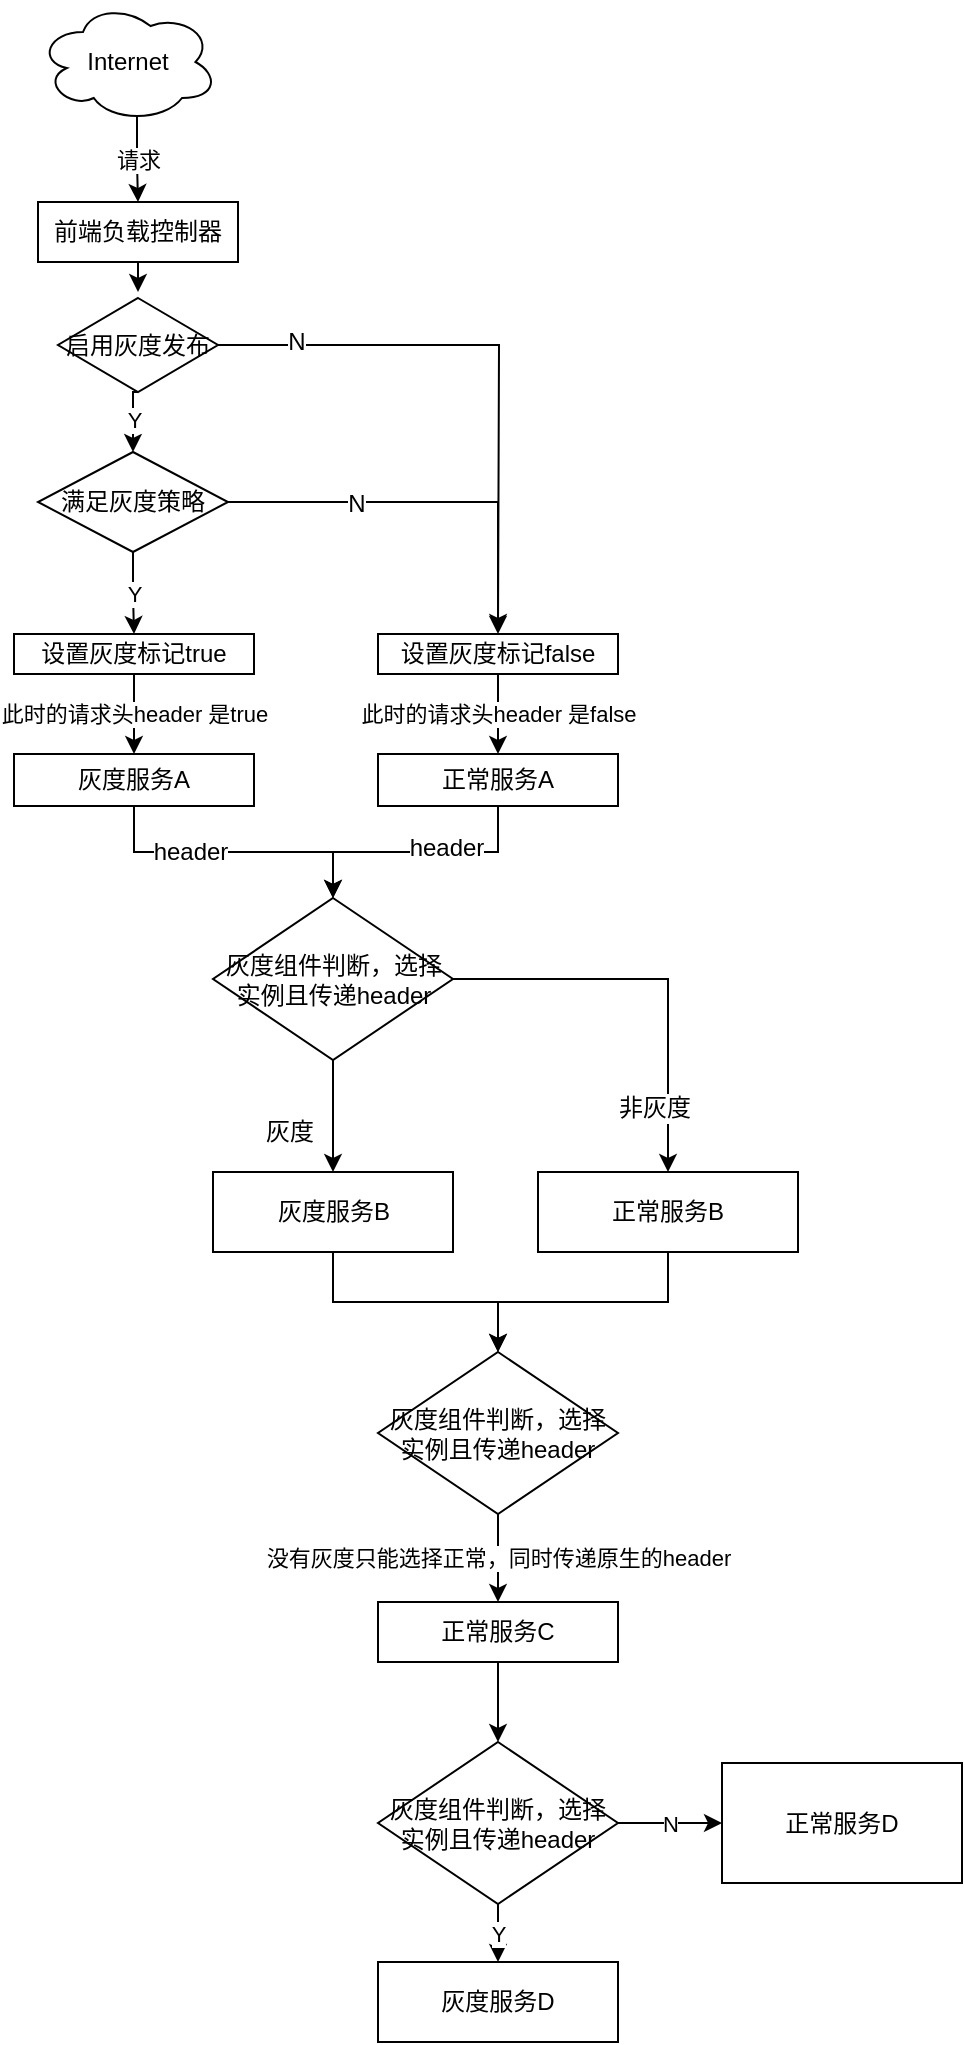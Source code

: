 <mxfile version="10.9.7" type="github"><diagram id="PW3vRd7wIlPMKiMxl5cH" name="灰度链路追踪"><mxGraphModel dx="920" dy="454" grid="1" gridSize="10" guides="1" tooltips="1" connect="1" arrows="1" fold="1" page="1" pageScale="1" pageWidth="827" pageHeight="1169" math="0" shadow="0"><root><mxCell id="0"/><mxCell id="1" parent="0"/><mxCell id="WG9_0DfUQobzKJ4EUdQA-99" value="" style="group" vertex="1" connectable="0" parent="1"><mxGeometry x="166" y="60" width="474" height="1020" as="geometry"/></mxCell><mxCell id="WG9_0DfUQobzKJ4EUdQA-22" style="edgeStyle=orthogonalEdgeStyle;rounded=0;orthogonalLoop=1;jettySize=auto;html=1;exitX=0.5;exitY=1;exitDx=0;exitDy=0;" edge="1" parent="WG9_0DfUQobzKJ4EUdQA-99" source="WG9_0DfUQobzKJ4EUdQA-5"><mxGeometry relative="1" as="geometry"><mxPoint x="62" y="145" as="targetPoint"/></mxGeometry></mxCell><mxCell id="WG9_0DfUQobzKJ4EUdQA-5" value="前端负载控制器" style="rounded=0;whiteSpace=wrap;html=1;" vertex="1" parent="WG9_0DfUQobzKJ4EUdQA-99"><mxGeometry x="12" y="100" width="100" height="30" as="geometry"/></mxCell><mxCell id="WG9_0DfUQobzKJ4EUdQA-7" value="请求" style="edgeStyle=orthogonalEdgeStyle;rounded=0;orthogonalLoop=1;jettySize=auto;html=1;exitX=0.55;exitY=0.95;exitDx=0;exitDy=0;exitPerimeter=0;entryX=0.5;entryY=0;entryDx=0;entryDy=0;" edge="1" parent="WG9_0DfUQobzKJ4EUdQA-99" source="WG9_0DfUQobzKJ4EUdQA-6" target="WG9_0DfUQobzKJ4EUdQA-5"><mxGeometry relative="1" as="geometry"/></mxCell><mxCell id="WG9_0DfUQobzKJ4EUdQA-6" value="Internet" style="ellipse;shape=cloud;whiteSpace=wrap;html=1;" vertex="1" parent="WG9_0DfUQobzKJ4EUdQA-99"><mxGeometry x="12" width="90" height="60" as="geometry"/></mxCell><mxCell id="WG9_0DfUQobzKJ4EUdQA-9" value="满足灰度策略" style="rhombus;whiteSpace=wrap;html=1;" vertex="1" parent="WG9_0DfUQobzKJ4EUdQA-99"><mxGeometry x="12" y="225" width="95" height="50" as="geometry"/></mxCell><mxCell id="WG9_0DfUQobzKJ4EUdQA-18" value="设置灰度标记true" style="rounded=0;whiteSpace=wrap;html=1;" vertex="1" parent="WG9_0DfUQobzKJ4EUdQA-99"><mxGeometry y="316" width="120" height="20" as="geometry"/></mxCell><mxCell id="WG9_0DfUQobzKJ4EUdQA-28" value="Y" style="edgeStyle=orthogonalEdgeStyle;rounded=0;orthogonalLoop=1;jettySize=auto;html=1;exitX=0.5;exitY=1;exitDx=0;exitDy=0;" edge="1" parent="WG9_0DfUQobzKJ4EUdQA-99" source="WG9_0DfUQobzKJ4EUdQA-9" target="WG9_0DfUQobzKJ4EUdQA-18"><mxGeometry relative="1" as="geometry"/></mxCell><mxCell id="WG9_0DfUQobzKJ4EUdQA-19" value="设置灰度标记false" style="rounded=0;whiteSpace=wrap;html=1;" vertex="1" parent="WG9_0DfUQobzKJ4EUdQA-99"><mxGeometry x="182" y="316" width="120" height="20" as="geometry"/></mxCell><mxCell id="WG9_0DfUQobzKJ4EUdQA-29" style="edgeStyle=orthogonalEdgeStyle;rounded=0;orthogonalLoop=1;jettySize=auto;html=1;exitX=1;exitY=0.5;exitDx=0;exitDy=0;entryX=0.5;entryY=0;entryDx=0;entryDy=0;" edge="1" parent="WG9_0DfUQobzKJ4EUdQA-99" source="WG9_0DfUQobzKJ4EUdQA-9" target="WG9_0DfUQobzKJ4EUdQA-19"><mxGeometry relative="1" as="geometry"><mxPoint x="242" y="295" as="targetPoint"/></mxGeometry></mxCell><mxCell id="WG9_0DfUQobzKJ4EUdQA-30" value="N" style="text;html=1;resizable=0;points=[];align=center;verticalAlign=middle;labelBackgroundColor=#ffffff;" vertex="1" connectable="0" parent="WG9_0DfUQobzKJ4EUdQA-29"><mxGeometry x="-0.37" y="-1" relative="1" as="geometry"><mxPoint as="offset"/></mxGeometry></mxCell><mxCell id="WG9_0DfUQobzKJ4EUdQA-24" style="edgeStyle=orthogonalEdgeStyle;rounded=0;orthogonalLoop=1;jettySize=auto;html=1;exitX=1;exitY=0.5;exitDx=0;exitDy=0;" edge="1" parent="WG9_0DfUQobzKJ4EUdQA-99" source="WG9_0DfUQobzKJ4EUdQA-21"><mxGeometry relative="1" as="geometry"><mxPoint x="242" y="315" as="targetPoint"/></mxGeometry></mxCell><mxCell id="WG9_0DfUQobzKJ4EUdQA-27" value="N" style="text;html=1;resizable=0;points=[];align=center;verticalAlign=middle;labelBackgroundColor=#ffffff;" vertex="1" connectable="0" parent="WG9_0DfUQobzKJ4EUdQA-24"><mxGeometry x="-0.729" y="2" relative="1" as="geometry"><mxPoint as="offset"/></mxGeometry></mxCell><mxCell id="WG9_0DfUQobzKJ4EUdQA-26" value="Y" style="edgeStyle=orthogonalEdgeStyle;rounded=0;orthogonalLoop=1;jettySize=auto;html=1;exitX=0.5;exitY=1;exitDx=0;exitDy=0;entryX=0.5;entryY=0;entryDx=0;entryDy=0;" edge="1" parent="WG9_0DfUQobzKJ4EUdQA-99" source="WG9_0DfUQobzKJ4EUdQA-21" target="WG9_0DfUQobzKJ4EUdQA-9"><mxGeometry relative="1" as="geometry"/></mxCell><mxCell id="WG9_0DfUQobzKJ4EUdQA-21" value="启用灰度发布" style="rhombus;whiteSpace=wrap;html=1;" vertex="1" parent="WG9_0DfUQobzKJ4EUdQA-99"><mxGeometry x="22" y="148" width="80" height="47" as="geometry"/></mxCell><mxCell id="WG9_0DfUQobzKJ4EUdQA-40" value="灰度服务A" style="rounded=0;whiteSpace=wrap;html=1;" vertex="1" parent="WG9_0DfUQobzKJ4EUdQA-99"><mxGeometry y="376" width="120" height="26" as="geometry"/></mxCell><mxCell id="WG9_0DfUQobzKJ4EUdQA-43" value="此时的请求头header 是true" style="edgeStyle=orthogonalEdgeStyle;rounded=0;orthogonalLoop=1;jettySize=auto;html=1;exitX=0.5;exitY=1;exitDx=0;exitDy=0;entryX=0.5;entryY=0;entryDx=0;entryDy=0;" edge="1" parent="WG9_0DfUQobzKJ4EUdQA-99" source="WG9_0DfUQobzKJ4EUdQA-18" target="WG9_0DfUQobzKJ4EUdQA-40"><mxGeometry relative="1" as="geometry"/></mxCell><mxCell id="WG9_0DfUQobzKJ4EUdQA-42" value="正常服务A" style="rounded=0;whiteSpace=wrap;html=1;" vertex="1" parent="WG9_0DfUQobzKJ4EUdQA-99"><mxGeometry x="182" y="376" width="120" height="26" as="geometry"/></mxCell><mxCell id="WG9_0DfUQobzKJ4EUdQA-44" value="此时的请求头header 是false" style="edgeStyle=orthogonalEdgeStyle;rounded=0;orthogonalLoop=1;jettySize=auto;html=1;exitX=0.5;exitY=1;exitDx=0;exitDy=0;" edge="1" parent="WG9_0DfUQobzKJ4EUdQA-99" source="WG9_0DfUQobzKJ4EUdQA-19" target="WG9_0DfUQobzKJ4EUdQA-42"><mxGeometry relative="1" as="geometry"/></mxCell><mxCell id="WG9_0DfUQobzKJ4EUdQA-46" value="灰度服务B" style="rounded=0;whiteSpace=wrap;html=1;" vertex="1" parent="WG9_0DfUQobzKJ4EUdQA-99"><mxGeometry x="99.5" y="585" width="120" height="40" as="geometry"/></mxCell><mxCell id="WG9_0DfUQobzKJ4EUdQA-47" value="正常服务B" style="rounded=0;whiteSpace=wrap;html=1;" vertex="1" parent="WG9_0DfUQobzKJ4EUdQA-99"><mxGeometry x="262" y="585" width="130" height="40" as="geometry"/></mxCell><mxCell id="WG9_0DfUQobzKJ4EUdQA-79" style="edgeStyle=orthogonalEdgeStyle;rounded=0;orthogonalLoop=1;jettySize=auto;html=1;exitX=0.5;exitY=1;exitDx=0;exitDy=0;" edge="1" parent="WG9_0DfUQobzKJ4EUdQA-99" source="WG9_0DfUQobzKJ4EUdQA-72" target="WG9_0DfUQobzKJ4EUdQA-46"><mxGeometry relative="1" as="geometry"/></mxCell><mxCell id="WG9_0DfUQobzKJ4EUdQA-81" style="edgeStyle=orthogonalEdgeStyle;rounded=0;orthogonalLoop=1;jettySize=auto;html=1;exitX=1;exitY=0.5;exitDx=0;exitDy=0;entryX=0.5;entryY=0;entryDx=0;entryDy=0;" edge="1" parent="WG9_0DfUQobzKJ4EUdQA-99" source="WG9_0DfUQobzKJ4EUdQA-72" target="WG9_0DfUQobzKJ4EUdQA-47"><mxGeometry relative="1" as="geometry"/></mxCell><mxCell id="WG9_0DfUQobzKJ4EUdQA-82" value="非灰度" style="text;html=1;resizable=0;points=[];align=center;verticalAlign=middle;labelBackgroundColor=#ffffff;" vertex="1" connectable="0" parent="WG9_0DfUQobzKJ4EUdQA-81"><mxGeometry x="-0.365" y="-32" relative="1" as="geometry"><mxPoint x="35" y="32" as="offset"/></mxGeometry></mxCell><mxCell id="WG9_0DfUQobzKJ4EUdQA-72" value="灰度组件判断，选择实例且传递header" style="rhombus;whiteSpace=wrap;html=1;" vertex="1" parent="WG9_0DfUQobzKJ4EUdQA-99"><mxGeometry x="99.5" y="448" width="120" height="81" as="geometry"/></mxCell><mxCell id="WG9_0DfUQobzKJ4EUdQA-75" style="edgeStyle=orthogonalEdgeStyle;rounded=0;orthogonalLoop=1;jettySize=auto;html=1;exitX=0.5;exitY=1;exitDx=0;exitDy=0;" edge="1" parent="WG9_0DfUQobzKJ4EUdQA-99" source="WG9_0DfUQobzKJ4EUdQA-40" target="WG9_0DfUQobzKJ4EUdQA-72"><mxGeometry relative="1" as="geometry"/></mxCell><mxCell id="WG9_0DfUQobzKJ4EUdQA-77" value="header" style="text;html=1;resizable=0;points=[];align=center;verticalAlign=middle;labelBackgroundColor=#ffffff;" vertex="1" connectable="0" parent="WG9_0DfUQobzKJ4EUdQA-75"><mxGeometry x="-0.303" relative="1" as="geometry"><mxPoint as="offset"/></mxGeometry></mxCell><mxCell id="WG9_0DfUQobzKJ4EUdQA-76" style="edgeStyle=orthogonalEdgeStyle;rounded=0;orthogonalLoop=1;jettySize=auto;html=1;exitX=0.5;exitY=1;exitDx=0;exitDy=0;entryX=0.5;entryY=0;entryDx=0;entryDy=0;" edge="1" parent="WG9_0DfUQobzKJ4EUdQA-99" source="WG9_0DfUQobzKJ4EUdQA-42" target="WG9_0DfUQobzKJ4EUdQA-72"><mxGeometry relative="1" as="geometry"/></mxCell><mxCell id="WG9_0DfUQobzKJ4EUdQA-78" value="header" style="text;html=1;resizable=0;points=[];align=center;verticalAlign=middle;labelBackgroundColor=#ffffff;" vertex="1" connectable="0" parent="WG9_0DfUQobzKJ4EUdQA-76"><mxGeometry x="-0.234" y="-2" relative="1" as="geometry"><mxPoint as="offset"/></mxGeometry></mxCell><mxCell id="WG9_0DfUQobzKJ4EUdQA-80" value="灰度" style="text;html=1;resizable=0;points=[];autosize=1;align=left;verticalAlign=top;spacingTop=-4;" vertex="1" parent="WG9_0DfUQobzKJ4EUdQA-99"><mxGeometry x="124" y="555" width="40" height="20" as="geometry"/></mxCell><mxCell id="WG9_0DfUQobzKJ4EUdQA-85" value="灰度组件判断，选择实例且传递header" style="rhombus;whiteSpace=wrap;html=1;" vertex="1" parent="WG9_0DfUQobzKJ4EUdQA-99"><mxGeometry x="182" y="675" width="120" height="81" as="geometry"/></mxCell><mxCell id="WG9_0DfUQobzKJ4EUdQA-86" style="edgeStyle=orthogonalEdgeStyle;rounded=0;orthogonalLoop=1;jettySize=auto;html=1;exitX=0.5;exitY=1;exitDx=0;exitDy=0;" edge="1" parent="WG9_0DfUQobzKJ4EUdQA-99" source="WG9_0DfUQobzKJ4EUdQA-46" target="WG9_0DfUQobzKJ4EUdQA-85"><mxGeometry relative="1" as="geometry"/></mxCell><mxCell id="WG9_0DfUQobzKJ4EUdQA-87" style="edgeStyle=orthogonalEdgeStyle;rounded=0;orthogonalLoop=1;jettySize=auto;html=1;exitX=0.5;exitY=1;exitDx=0;exitDy=0;entryX=0.5;entryY=0;entryDx=0;entryDy=0;" edge="1" parent="WG9_0DfUQobzKJ4EUdQA-99" source="WG9_0DfUQobzKJ4EUdQA-47" target="WG9_0DfUQobzKJ4EUdQA-85"><mxGeometry relative="1" as="geometry"/></mxCell><mxCell id="WG9_0DfUQobzKJ4EUdQA-88" value="正常服务C" style="rounded=0;whiteSpace=wrap;html=1;" vertex="1" parent="WG9_0DfUQobzKJ4EUdQA-99"><mxGeometry x="182" y="800" width="120" height="30" as="geometry"/></mxCell><mxCell id="WG9_0DfUQobzKJ4EUdQA-89" value="没有灰度只能选择正常，同时传递原生的header" style="edgeStyle=orthogonalEdgeStyle;rounded=0;orthogonalLoop=1;jettySize=auto;html=1;exitX=0.5;exitY=1;exitDx=0;exitDy=0;entryX=0.5;entryY=0;entryDx=0;entryDy=0;" edge="1" parent="WG9_0DfUQobzKJ4EUdQA-99" source="WG9_0DfUQobzKJ4EUdQA-85" target="WG9_0DfUQobzKJ4EUdQA-88"><mxGeometry relative="1" as="geometry"/></mxCell><mxCell id="WG9_0DfUQobzKJ4EUdQA-92" value="灰度组件判断，选择实例且传递header" style="rhombus;whiteSpace=wrap;html=1;" vertex="1" parent="WG9_0DfUQobzKJ4EUdQA-99"><mxGeometry x="182" y="870" width="120" height="81" as="geometry"/></mxCell><mxCell id="WG9_0DfUQobzKJ4EUdQA-93" style="edgeStyle=orthogonalEdgeStyle;rounded=0;orthogonalLoop=1;jettySize=auto;html=1;exitX=0.5;exitY=1;exitDx=0;exitDy=0;entryX=0.5;entryY=0;entryDx=0;entryDy=0;" edge="1" parent="WG9_0DfUQobzKJ4EUdQA-99" source="WG9_0DfUQobzKJ4EUdQA-88" target="WG9_0DfUQobzKJ4EUdQA-92"><mxGeometry relative="1" as="geometry"/></mxCell><mxCell id="WG9_0DfUQobzKJ4EUdQA-94" value="灰度服务D" style="rounded=0;whiteSpace=wrap;html=1;" vertex="1" parent="WG9_0DfUQobzKJ4EUdQA-99"><mxGeometry x="182" y="980" width="120" height="40" as="geometry"/></mxCell><mxCell id="WG9_0DfUQobzKJ4EUdQA-98" value="Y" style="edgeStyle=orthogonalEdgeStyle;rounded=0;orthogonalLoop=1;jettySize=auto;html=1;exitX=0.5;exitY=1;exitDx=0;exitDy=0;entryX=0.5;entryY=0;entryDx=0;entryDy=0;" edge="1" parent="WG9_0DfUQobzKJ4EUdQA-99" source="WG9_0DfUQobzKJ4EUdQA-92" target="WG9_0DfUQobzKJ4EUdQA-94"><mxGeometry relative="1" as="geometry"/></mxCell><mxCell id="WG9_0DfUQobzKJ4EUdQA-95" value="正常服务D" style="rounded=0;whiteSpace=wrap;html=1;" vertex="1" parent="WG9_0DfUQobzKJ4EUdQA-99"><mxGeometry x="354" y="880.5" width="120" height="60" as="geometry"/></mxCell><mxCell id="WG9_0DfUQobzKJ4EUdQA-96" value="N" style="edgeStyle=orthogonalEdgeStyle;rounded=0;orthogonalLoop=1;jettySize=auto;html=1;exitX=1;exitY=0.5;exitDx=0;exitDy=0;" edge="1" parent="WG9_0DfUQobzKJ4EUdQA-99" source="WG9_0DfUQobzKJ4EUdQA-92" target="WG9_0DfUQobzKJ4EUdQA-95"><mxGeometry relative="1" as="geometry"/></mxCell></root></mxGraphModel></diagram><diagram id="i1mLh4UJCIs7sA04vE9L" name="灰度消息处理"><mxGraphModel dx="782" dy="386" grid="1" gridSize="10" guides="1" tooltips="1" connect="1" arrows="1" fold="1" page="1" pageScale="1" pageWidth="827" pageHeight="1169" math="0" shadow="0"><root><mxCell id="x18cCh8zHp60c2VT6l3F-0"/><mxCell id="x18cCh8zHp60c2VT6l3F-1" parent="x18cCh8zHp60c2VT6l3F-0"/><mxCell id="x18cCh8zHp60c2VT6l3F-8" value="灰度header" style="edgeStyle=orthogonalEdgeStyle;rounded=0;orthogonalLoop=1;jettySize=auto;html=1;entryX=0;entryY=0.25;entryDx=0;entryDy=0;" edge="1" parent="x18cCh8zHp60c2VT6l3F-1" source="x18cCh8zHp60c2VT6l3F-2" target="x18cCh8zHp60c2VT6l3F-4"><mxGeometry relative="1" as="geometry"/></mxCell><mxCell id="x18cCh8zHp60c2VT6l3F-2" value="灰度服务A" style="rounded=0;whiteSpace=wrap;html=1;" vertex="1" parent="x18cCh8zHp60c2VT6l3F-1"><mxGeometry x="60" y="215" width="120" height="40" as="geometry"/></mxCell><mxCell id="x18cCh8zHp60c2VT6l3F-9" style="edgeStyle=orthogonalEdgeStyle;rounded=0;orthogonalLoop=1;jettySize=auto;html=1;exitX=1;exitY=0.5;exitDx=0;exitDy=0;entryX=0.029;entryY=0.624;entryDx=0;entryDy=0;entryPerimeter=0;" edge="1" parent="x18cCh8zHp60c2VT6l3F-1" source="x18cCh8zHp60c2VT6l3F-3" target="x18cCh8zHp60c2VT6l3F-4"><mxGeometry relative="1" as="geometry"/></mxCell><mxCell id="x18cCh8zHp60c2VT6l3F-10" value="标记正常" style="text;html=1;resizable=0;points=[];align=center;verticalAlign=middle;labelBackgroundColor=#ffffff;" vertex="1" connectable="0" parent="x18cCh8zHp60c2VT6l3F-9"><mxGeometry x="-0.219" y="-3" relative="1" as="geometry"><mxPoint as="offset"/></mxGeometry></mxCell><mxCell id="x18cCh8zHp60c2VT6l3F-3" value="正常服务A" style="rounded=0;whiteSpace=wrap;html=1;" vertex="1" parent="x18cCh8zHp60c2VT6l3F-1"><mxGeometry x="60" y="305" width="120" height="40" as="geometry"/></mxCell><mxCell id="x18cCh8zHp60c2VT6l3F-21" style="edgeStyle=orthogonalEdgeStyle;rounded=0;orthogonalLoop=1;jettySize=auto;html=1;exitX=1;exitY=0.5;exitDx=0;exitDy=0;entryX=0;entryY=0.5;entryDx=0;entryDy=0;" edge="1" parent="x18cCh8zHp60c2VT6l3F-1" source="x18cCh8zHp60c2VT6l3F-4" target="x18cCh8zHp60c2VT6l3F-20"><mxGeometry relative="1" as="geometry"/></mxCell><mxCell id="x18cCh8zHp60c2VT6l3F-4" value="消息队列" style="rounded=0;whiteSpace=wrap;html=1;" vertex="1" parent="x18cCh8zHp60c2VT6l3F-1"><mxGeometry x="300" y="175" width="30" height="240" as="geometry"/></mxCell><mxCell id="x18cCh8zHp60c2VT6l3F-24" value="Header" style="edgeStyle=orthogonalEdgeStyle;rounded=0;orthogonalLoop=1;jettySize=auto;html=1;exitX=1;exitY=0.5;exitDx=0;exitDy=0;entryX=0;entryY=0.5;entryDx=0;entryDy=0;" edge="1" parent="x18cCh8zHp60c2VT6l3F-1" source="x18cCh8zHp60c2VT6l3F-20"><mxGeometry relative="1" as="geometry"><mxPoint x="450" y="295" as="targetPoint"/></mxGeometry></mxCell><mxCell id="x18cCh8zHp60c2VT6l3F-20" value="灰度组件消息过滤器" style="rounded=0;whiteSpace=wrap;html=1;" vertex="1" parent="x18cCh8zHp60c2VT6l3F-1"><mxGeometry x="365" y="182.5" width="25" height="225" as="geometry"/></mxCell><mxCell id="x18cCh8zHp60c2VT6l3F-42" value="Y" style="edgeStyle=orthogonalEdgeStyle;rounded=0;orthogonalLoop=1;jettySize=auto;html=1;exitX=0.5;exitY=1;exitDx=0;exitDy=0;" edge="1" parent="x18cCh8zHp60c2VT6l3F-1" source="x18cCh8zHp60c2VT6l3F-38" target="x18cCh8zHp60c2VT6l3F-41"><mxGeometry relative="1" as="geometry"/></mxCell><mxCell id="x18cCh8zHp60c2VT6l3F-44" value="N" style="edgeStyle=orthogonalEdgeStyle;rounded=0;orthogonalLoop=1;jettySize=auto;html=1;exitX=1;exitY=0.5;exitDx=0;exitDy=0;entryX=0;entryY=0.5;entryDx=0;entryDy=0;" edge="1" parent="x18cCh8zHp60c2VT6l3F-1" source="x18cCh8zHp60c2VT6l3F-38"><mxGeometry relative="1" as="geometry"><mxPoint x="570" y="295" as="targetPoint"/></mxGeometry></mxCell><mxCell id="x18cCh8zHp60c2VT6l3F-38" value="消息是否与调度实例匹配" style="rhombus;whiteSpace=wrap;html=1;" vertex="1" parent="x18cCh8zHp60c2VT6l3F-1"><mxGeometry x="450" y="255" width="80" height="80" as="geometry"/></mxCell><mxCell id="x18cCh8zHp60c2VT6l3F-41" value="匹配的服务处理" style="rounded=0;whiteSpace=wrap;html=1;" vertex="1" parent="x18cCh8zHp60c2VT6l3F-1"><mxGeometry x="430" y="360" width="120" height="60" as="geometry"/></mxCell><mxCell id="x18cCh8zHp60c2VT6l3F-51" style="edgeStyle=orthogonalEdgeStyle;rounded=0;orthogonalLoop=1;jettySize=auto;html=1;exitX=1;exitY=0.5;exitDx=0;exitDy=0;entryX=0.25;entryY=1;entryDx=0;entryDy=0;" edge="1" parent="x18cCh8zHp60c2VT6l3F-1" source="x18cCh8zHp60c2VT6l3F-46" target="x18cCh8zHp60c2VT6l3F-4"><mxGeometry relative="1" as="geometry"/></mxCell><mxCell id="x18cCh8zHp60c2VT6l3F-53" value="送回队里，下次出栈后与得到的服务再次匹配，直到匹配成功" style="text;html=1;resizable=0;points=[];align=center;verticalAlign=middle;labelBackgroundColor=#ffffff;" vertex="1" connectable="0" parent="x18cCh8zHp60c2VT6l3F-51"><mxGeometry x="0.1" relative="1" as="geometry"><mxPoint as="offset"/></mxGeometry></mxCell><mxCell id="x18cCh8zHp60c2VT6l3F-46" value="不匹配，放回原队列，再次出栈处理" style="rounded=0;whiteSpace=wrap;html=1;" vertex="1" parent="x18cCh8zHp60c2VT6l3F-1"><mxGeometry x="570" y="265" width="120" height="60" as="geometry"/></mxCell><mxCell id="x18cCh8zHp60c2VT6l3F-52" value="匹配的服务，就是看消息的header标记是否和服务一致" style="text;html=1;strokeColor=none;fillColor=none;align=center;verticalAlign=middle;whiteSpace=wrap;rounded=0;" vertex="1" parent="x18cCh8zHp60c2VT6l3F-1"><mxGeometry x="580" y="350" width="100" height="60" as="geometry"/></mxCell></root></mxGraphModel></diagram></mxfile>